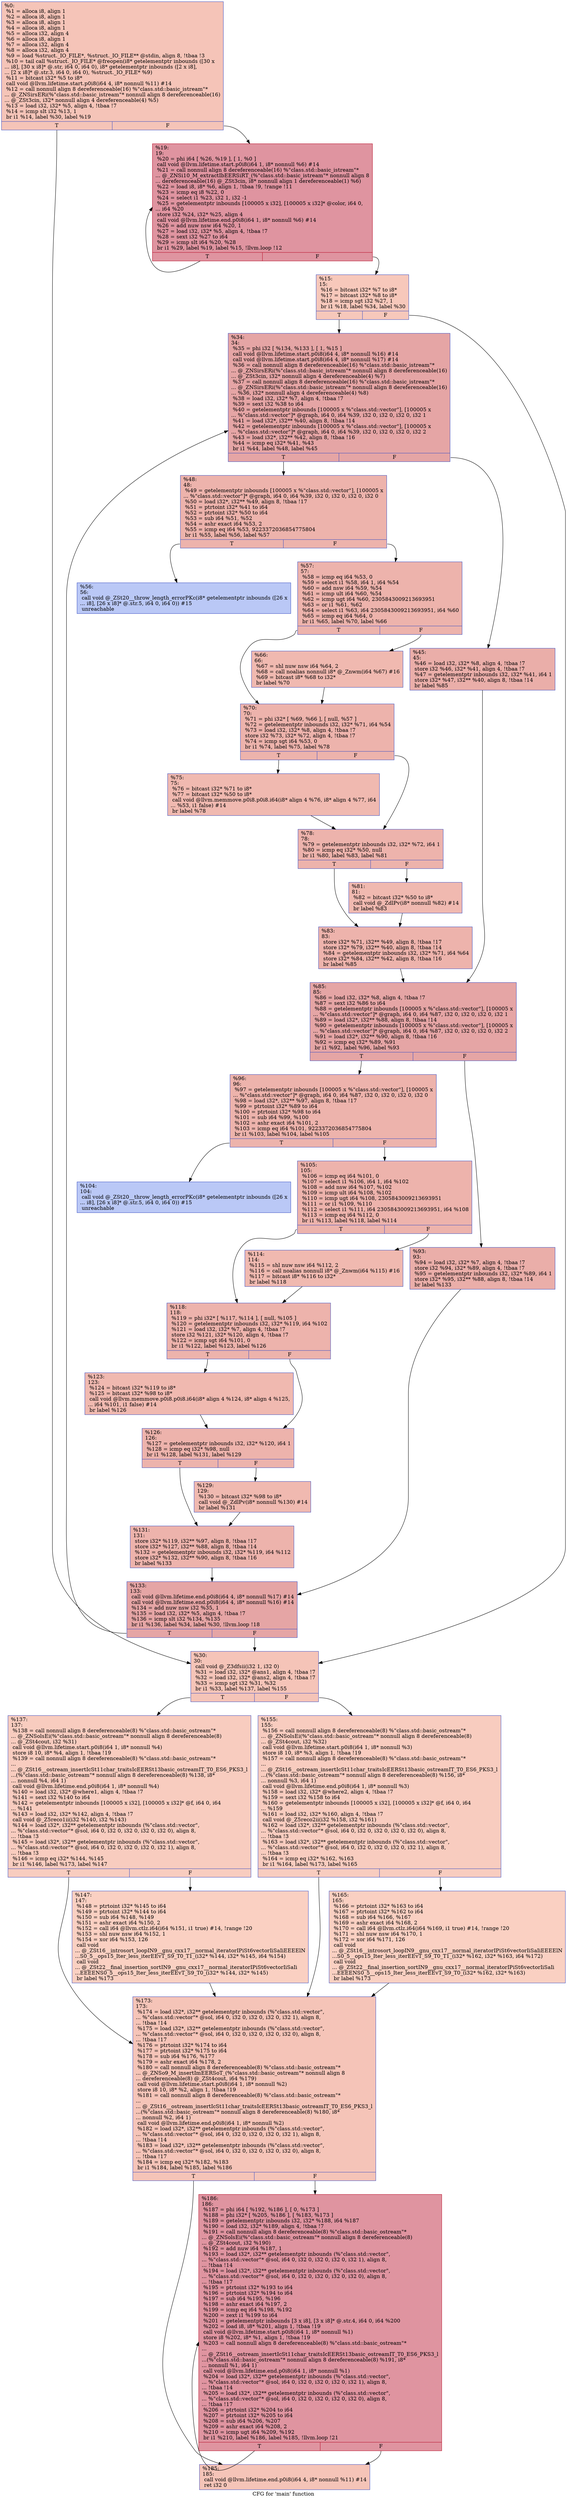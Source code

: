 digraph "CFG for 'main' function" {
	label="CFG for 'main' function";

	Node0x5633ec90f3b0 [shape=record,color="#3d50c3ff", style=filled, fillcolor="#e97a5f70",label="{%0:\l  %1 = alloca i8, align 1\l  %2 = alloca i8, align 1\l  %3 = alloca i8, align 1\l  %4 = alloca i8, align 1\l  %5 = alloca i32, align 4\l  %6 = alloca i8, align 1\l  %7 = alloca i32, align 4\l  %8 = alloca i32, align 4\l  %9 = load %struct._IO_FILE*, %struct._IO_FILE** @stdin, align 8, !tbaa !3\l  %10 = tail call %struct._IO_FILE* @freopen(i8* getelementptr inbounds ([30 x\l... i8], [30 x i8]* @.str, i64 0, i64 0), i8* getelementptr inbounds ([2 x i8],\l... [2 x i8]* @.str.3, i64 0, i64 0), %struct._IO_FILE* %9)\l  %11 = bitcast i32* %5 to i8*\l  call void @llvm.lifetime.start.p0i8(i64 4, i8* nonnull %11) #14\l  %12 = call nonnull align 8 dereferenceable(16) %\"class.std::basic_istream\"*\l... @_ZNSirsERi(%\"class.std::basic_istream\"* nonnull align 8 dereferenceable(16)\l... @_ZSt3cin, i32* nonnull align 4 dereferenceable(4) %5)\l  %13 = load i32, i32* %5, align 4, !tbaa !7\l  %14 = icmp slt i32 %13, 1\l  br i1 %14, label %30, label %19\l|{<s0>T|<s1>F}}"];
	Node0x5633ec90f3b0:s0 -> Node0x5633ec9108e0;
	Node0x5633ec90f3b0:s1 -> Node0x5633ec910930;
	Node0x5633ec910a30 [shape=record,color="#3d50c3ff", style=filled, fillcolor="#ed836670",label="{%15:\l15:                                               \l  %16 = bitcast i32* %7 to i8*\l  %17 = bitcast i32* %8 to i8*\l  %18 = icmp sgt i32 %27, 1\l  br i1 %18, label %34, label %30\l|{<s0>T|<s1>F}}"];
	Node0x5633ec910a30:s0 -> Node0x5633ec910b60;
	Node0x5633ec910a30:s1 -> Node0x5633ec9108e0;
	Node0x5633ec910930 [shape=record,color="#b70d28ff", style=filled, fillcolor="#b70d2870",label="{%19:\l19:                                               \l  %20 = phi i64 [ %26, %19 ], [ 1, %0 ]\l  call void @llvm.lifetime.start.p0i8(i64 1, i8* nonnull %6) #14\l  %21 = call nonnull align 8 dereferenceable(16) %\"class.std::basic_istream\"*\l... @_ZNSi10_M_extractIbEERSiRT_(%\"class.std::basic_istream\"* nonnull align 8\l... dereferenceable(16) @_ZSt3cin, i8* nonnull align 1 dereferenceable(1) %6)\l  %22 = load i8, i8* %6, align 1, !tbaa !9, !range !11\l  %23 = icmp eq i8 %22, 0\l  %24 = select i1 %23, i32 1, i32 -1\l  %25 = getelementptr inbounds [100005 x i32], [100005 x i32]* @color, i64 0,\l... i64 %20\l  store i32 %24, i32* %25, align 4\l  call void @llvm.lifetime.end.p0i8(i64 1, i8* nonnull %6) #14\l  %26 = add nuw nsw i64 %20, 1\l  %27 = load i32, i32* %5, align 4, !tbaa !7\l  %28 = sext i32 %27 to i64\l  %29 = icmp slt i64 %20, %28\l  br i1 %29, label %19, label %15, !llvm.loop !12\l|{<s0>T|<s1>F}}"];
	Node0x5633ec910930:s0 -> Node0x5633ec910930;
	Node0x5633ec910930:s1 -> Node0x5633ec910a30;
	Node0x5633ec9108e0 [shape=record,color="#3d50c3ff", style=filled, fillcolor="#e97a5f70",label="{%30:\l30:                                               \l  call void @_Z3dfsii(i32 1, i32 0)\l  %31 = load i32, i32* @ans1, align 4, !tbaa !7\l  %32 = load i32, i32* @ans2, align 4, !tbaa !7\l  %33 = icmp sgt i32 %31, %32\l  br i1 %33, label %137, label %155\l|{<s0>T|<s1>F}}"];
	Node0x5633ec9108e0:s0 -> Node0x5633ec912880;
	Node0x5633ec9108e0:s1 -> Node0x5633ec9128d0;
	Node0x5633ec910b60 [shape=record,color="#3d50c3ff", style=filled, fillcolor="#c5333470",label="{%34:\l34:                                               \l  %35 = phi i32 [ %134, %133 ], [ 1, %15 ]\l  call void @llvm.lifetime.start.p0i8(i64 4, i8* nonnull %16) #14\l  call void @llvm.lifetime.start.p0i8(i64 4, i8* nonnull %17) #14\l  %36 = call nonnull align 8 dereferenceable(16) %\"class.std::basic_istream\"*\l... @_ZNSirsERi(%\"class.std::basic_istream\"* nonnull align 8 dereferenceable(16)\l... @_ZSt3cin, i32* nonnull align 4 dereferenceable(4) %7)\l  %37 = call nonnull align 8 dereferenceable(16) %\"class.std::basic_istream\"*\l... @_ZNSirsERi(%\"class.std::basic_istream\"* nonnull align 8 dereferenceable(16)\l... %36, i32* nonnull align 4 dereferenceable(4) %8)\l  %38 = load i32, i32* %7, align 4, !tbaa !7\l  %39 = sext i32 %38 to i64\l  %40 = getelementptr inbounds [100005 x %\"class.std::vector\"], [100005 x\l... %\"class.std::vector\"]* @graph, i64 0, i64 %39, i32 0, i32 0, i32 0, i32 1\l  %41 = load i32*, i32** %40, align 8, !tbaa !14\l  %42 = getelementptr inbounds [100005 x %\"class.std::vector\"], [100005 x\l... %\"class.std::vector\"]* @graph, i64 0, i64 %39, i32 0, i32 0, i32 0, i32 2\l  %43 = load i32*, i32** %42, align 8, !tbaa !16\l  %44 = icmp eq i32* %41, %43\l  br i1 %44, label %48, label %45\l|{<s0>T|<s1>F}}"];
	Node0x5633ec910b60:s0 -> Node0x5633ec9134a0;
	Node0x5633ec910b60:s1 -> Node0x5633ec913530;
	Node0x5633ec913530 [shape=record,color="#3d50c3ff", style=filled, fillcolor="#d0473d70",label="{%45:\l45:                                               \l  %46 = load i32, i32* %8, align 4, !tbaa !7\l  store i32 %46, i32* %41, align 4, !tbaa !7\l  %47 = getelementptr inbounds i32, i32* %41, i64 1\l  store i32* %47, i32** %40, align 8, !tbaa !14\l  br label %85\l}"];
	Node0x5633ec913530 -> Node0x5633ec9138a0;
	Node0x5633ec9134a0 [shape=record,color="#3d50c3ff", style=filled, fillcolor="#d6524470",label="{%48:\l48:                                               \l  %49 = getelementptr inbounds [100005 x %\"class.std::vector\"], [100005 x\l... %\"class.std::vector\"]* @graph, i64 0, i64 %39, i32 0, i32 0, i32 0, i32 0\l  %50 = load i32*, i32** %49, align 8, !tbaa !17\l  %51 = ptrtoint i32* %41 to i64\l  %52 = ptrtoint i32* %50 to i64\l  %53 = sub i64 %51, %52\l  %54 = ashr exact i64 %53, 2\l  %55 = icmp eq i64 %53, 9223372036854775804\l  br i1 %55, label %56, label %57\l|{<s0>T|<s1>F}}"];
	Node0x5633ec9134a0:s0 -> Node0x5633ec913da0;
	Node0x5633ec9134a0:s1 -> Node0x5633ec913df0;
	Node0x5633ec913da0 [shape=record,color="#3d50c3ff", style=filled, fillcolor="#6282ea70",label="{%56:\l56:                                               \l  call void @_ZSt20__throw_length_errorPKc(i8* getelementptr inbounds ([26 x\l... i8], [26 x i8]* @.str.5, i64 0, i64 0)) #15\l  unreachable\l}"];
	Node0x5633ec913df0 [shape=record,color="#3d50c3ff", style=filled, fillcolor="#d6524470",label="{%57:\l57:                                               \l  %58 = icmp eq i64 %53, 0\l  %59 = select i1 %58, i64 1, i64 %54\l  %60 = add nsw i64 %59, %54\l  %61 = icmp ult i64 %60, %54\l  %62 = icmp ugt i64 %60, 2305843009213693951\l  %63 = or i1 %61, %62\l  %64 = select i1 %63, i64 2305843009213693951, i64 %60\l  %65 = icmp eq i64 %64, 0\l  br i1 %65, label %70, label %66\l|{<s0>T|<s1>F}}"];
	Node0x5633ec913df0:s0 -> Node0x5633ec914530;
	Node0x5633ec913df0:s1 -> Node0x5633ec914580;
	Node0x5633ec914580 [shape=record,color="#3d50c3ff", style=filled, fillcolor="#de614d70",label="{%66:\l66:                                               \l  %67 = shl nuw nsw i64 %64, 2\l  %68 = call noalias nonnull i8* @_Znwm(i64 %67) #16\l  %69 = bitcast i8* %68 to i32*\l  br label %70\l}"];
	Node0x5633ec914580 -> Node0x5633ec914530;
	Node0x5633ec914530 [shape=record,color="#3d50c3ff", style=filled, fillcolor="#d6524470",label="{%70:\l70:                                               \l  %71 = phi i32* [ %69, %66 ], [ null, %57 ]\l  %72 = getelementptr inbounds i32, i32* %71, i64 %54\l  %73 = load i32, i32* %8, align 4, !tbaa !7\l  store i32 %73, i32* %72, align 4, !tbaa !7\l  %74 = icmp sgt i64 %53, 0\l  br i1 %74, label %75, label %78\l|{<s0>T|<s1>F}}"];
	Node0x5633ec914530:s0 -> Node0x5633ec914be0;
	Node0x5633ec914530:s1 -> Node0x5633ec914c30;
	Node0x5633ec914be0 [shape=record,color="#3d50c3ff", style=filled, fillcolor="#de614d70",label="{%75:\l75:                                               \l  %76 = bitcast i32* %71 to i8*\l  %77 = bitcast i32* %50 to i8*\l  call void @llvm.memmove.p0i8.p0i8.i64(i8* align 4 %76, i8* align 4 %77, i64\l... %53, i1 false) #14\l  br label %78\l}"];
	Node0x5633ec914be0 -> Node0x5633ec914c30;
	Node0x5633ec914c30 [shape=record,color="#3d50c3ff", style=filled, fillcolor="#d6524470",label="{%78:\l78:                                               \l  %79 = getelementptr inbounds i32, i32* %72, i64 1\l  %80 = icmp eq i32* %50, null\l  br i1 %80, label %83, label %81\l|{<s0>T|<s1>F}}"];
	Node0x5633ec914c30:s0 -> Node0x5633ec915140;
	Node0x5633ec914c30:s1 -> Node0x5633ec915190;
	Node0x5633ec915190 [shape=record,color="#3d50c3ff", style=filled, fillcolor="#de614d70",label="{%81:\l81:                                               \l  %82 = bitcast i32* %50 to i8*\l  call void @_ZdlPv(i8* nonnull %82) #14\l  br label %83\l}"];
	Node0x5633ec915190 -> Node0x5633ec915140;
	Node0x5633ec915140 [shape=record,color="#3d50c3ff", style=filled, fillcolor="#d6524470",label="{%83:\l83:                                               \l  store i32* %71, i32** %49, align 8, !tbaa !17\l  store i32* %79, i32** %40, align 8, !tbaa !14\l  %84 = getelementptr inbounds i32, i32* %71, i64 %64\l  store i32* %84, i32** %42, align 8, !tbaa !16\l  br label %85\l}"];
	Node0x5633ec915140 -> Node0x5633ec9138a0;
	Node0x5633ec9138a0 [shape=record,color="#3d50c3ff", style=filled, fillcolor="#c5333470",label="{%85:\l85:                                               \l  %86 = load i32, i32* %8, align 4, !tbaa !7\l  %87 = sext i32 %86 to i64\l  %88 = getelementptr inbounds [100005 x %\"class.std::vector\"], [100005 x\l... %\"class.std::vector\"]* @graph, i64 0, i64 %87, i32 0, i32 0, i32 0, i32 1\l  %89 = load i32*, i32** %88, align 8, !tbaa !14\l  %90 = getelementptr inbounds [100005 x %\"class.std::vector\"], [100005 x\l... %\"class.std::vector\"]* @graph, i64 0, i64 %87, i32 0, i32 0, i32 0, i32 2\l  %91 = load i32*, i32** %90, align 8, !tbaa !16\l  %92 = icmp eq i32* %89, %91\l  br i1 %92, label %96, label %93\l|{<s0>T|<s1>F}}"];
	Node0x5633ec9138a0:s0 -> Node0x5633ec916000;
	Node0x5633ec9138a0:s1 -> Node0x5633ec916050;
	Node0x5633ec916050 [shape=record,color="#3d50c3ff", style=filled, fillcolor="#d0473d70",label="{%93:\l93:                                               \l  %94 = load i32, i32* %7, align 4, !tbaa !7\l  store i32 %94, i32* %89, align 4, !tbaa !7\l  %95 = getelementptr inbounds i32, i32* %89, i64 1\l  store i32* %95, i32** %88, align 8, !tbaa !14\l  br label %133\l}"];
	Node0x5633ec916050 -> Node0x5633ec912a10;
	Node0x5633ec916000 [shape=record,color="#3d50c3ff", style=filled, fillcolor="#d6524470",label="{%96:\l96:                                               \l  %97 = getelementptr inbounds [100005 x %\"class.std::vector\"], [100005 x\l... %\"class.std::vector\"]* @graph, i64 0, i64 %87, i32 0, i32 0, i32 0, i32 0\l  %98 = load i32*, i32** %97, align 8, !tbaa !17\l  %99 = ptrtoint i32* %89 to i64\l  %100 = ptrtoint i32* %98 to i64\l  %101 = sub i64 %99, %100\l  %102 = ashr exact i64 %101, 2\l  %103 = icmp eq i64 %101, 9223372036854775804\l  br i1 %103, label %104, label %105\l|{<s0>T|<s1>F}}"];
	Node0x5633ec916000:s0 -> Node0x5633ec916830;
	Node0x5633ec916000:s1 -> Node0x5633ec916880;
	Node0x5633ec916830 [shape=record,color="#3d50c3ff", style=filled, fillcolor="#6282ea70",label="{%104:\l104:                                              \l  call void @_ZSt20__throw_length_errorPKc(i8* getelementptr inbounds ([26 x\l... i8], [26 x i8]* @.str.5, i64 0, i64 0)) #15\l  unreachable\l}"];
	Node0x5633ec916880 [shape=record,color="#3d50c3ff", style=filled, fillcolor="#d6524470",label="{%105:\l105:                                              \l  %106 = icmp eq i64 %101, 0\l  %107 = select i1 %106, i64 1, i64 %102\l  %108 = add nsw i64 %107, %102\l  %109 = icmp ult i64 %108, %102\l  %110 = icmp ugt i64 %108, 2305843009213693951\l  %111 = or i1 %109, %110\l  %112 = select i1 %111, i64 2305843009213693951, i64 %108\l  %113 = icmp eq i64 %112, 0\l  br i1 %113, label %118, label %114\l|{<s0>T|<s1>F}}"];
	Node0x5633ec916880:s0 -> Node0x5633ec916fa0;
	Node0x5633ec916880:s1 -> Node0x5633ec916ff0;
	Node0x5633ec916ff0 [shape=record,color="#3d50c3ff", style=filled, fillcolor="#de614d70",label="{%114:\l114:                                              \l  %115 = shl nuw nsw i64 %112, 2\l  %116 = call noalias nonnull i8* @_Znwm(i64 %115) #16\l  %117 = bitcast i8* %116 to i32*\l  br label %118\l}"];
	Node0x5633ec916ff0 -> Node0x5633ec916fa0;
	Node0x5633ec916fa0 [shape=record,color="#3d50c3ff", style=filled, fillcolor="#d6524470",label="{%118:\l118:                                              \l  %119 = phi i32* [ %117, %114 ], [ null, %105 ]\l  %120 = getelementptr inbounds i32, i32* %119, i64 %102\l  %121 = load i32, i32* %7, align 4, !tbaa !7\l  store i32 %121, i32* %120, align 4, !tbaa !7\l  %122 = icmp sgt i64 %101, 0\l  br i1 %122, label %123, label %126\l|{<s0>T|<s1>F}}"];
	Node0x5633ec916fa0:s0 -> Node0x5633ec917650;
	Node0x5633ec916fa0:s1 -> Node0x5633ec9176a0;
	Node0x5633ec917650 [shape=record,color="#3d50c3ff", style=filled, fillcolor="#de614d70",label="{%123:\l123:                                              \l  %124 = bitcast i32* %119 to i8*\l  %125 = bitcast i32* %98 to i8*\l  call void @llvm.memmove.p0i8.p0i8.i64(i8* align 4 %124, i8* align 4 %125,\l... i64 %101, i1 false) #14\l  br label %126\l}"];
	Node0x5633ec917650 -> Node0x5633ec9176a0;
	Node0x5633ec9176a0 [shape=record,color="#3d50c3ff", style=filled, fillcolor="#d6524470",label="{%126:\l126:                                              \l  %127 = getelementptr inbounds i32, i32* %120, i64 1\l  %128 = icmp eq i32* %98, null\l  br i1 %128, label %131, label %129\l|{<s0>T|<s1>F}}"];
	Node0x5633ec9176a0:s0 -> Node0x5633ec9183c0;
	Node0x5633ec9176a0:s1 -> Node0x5633ec918410;
	Node0x5633ec918410 [shape=record,color="#3d50c3ff", style=filled, fillcolor="#de614d70",label="{%129:\l129:                                              \l  %130 = bitcast i32* %98 to i8*\l  call void @_ZdlPv(i8* nonnull %130) #14\l  br label %131\l}"];
	Node0x5633ec918410 -> Node0x5633ec9183c0;
	Node0x5633ec9183c0 [shape=record,color="#3d50c3ff", style=filled, fillcolor="#d6524470",label="{%131:\l131:                                              \l  store i32* %119, i32** %97, align 8, !tbaa !17\l  store i32* %127, i32** %88, align 8, !tbaa !14\l  %132 = getelementptr inbounds i32, i32* %119, i64 %112\l  store i32* %132, i32** %90, align 8, !tbaa !16\l  br label %133\l}"];
	Node0x5633ec9183c0 -> Node0x5633ec912a10;
	Node0x5633ec912a10 [shape=record,color="#3d50c3ff", style=filled, fillcolor="#c5333470",label="{%133:\l133:                                              \l  call void @llvm.lifetime.end.p0i8(i64 4, i8* nonnull %17) #14\l  call void @llvm.lifetime.end.p0i8(i64 4, i8* nonnull %16) #14\l  %134 = add nuw nsw i32 %35, 1\l  %135 = load i32, i32* %5, align 4, !tbaa !7\l  %136 = icmp slt i32 %134, %135\l  br i1 %136, label %34, label %30, !llvm.loop !18\l|{<s0>T|<s1>F}}"];
	Node0x5633ec912a10:s0 -> Node0x5633ec910b60;
	Node0x5633ec912a10:s1 -> Node0x5633ec9108e0;
	Node0x5633ec912880 [shape=record,color="#3d50c3ff", style=filled, fillcolor="#f08b6e70",label="{%137:\l137:                                              \l  %138 = call nonnull align 8 dereferenceable(8) %\"class.std::basic_ostream\"*\l... @_ZNSolsEi(%\"class.std::basic_ostream\"* nonnull align 8 dereferenceable(8)\l... @_ZSt4cout, i32 %31)\l  call void @llvm.lifetime.start.p0i8(i64 1, i8* nonnull %4)\l  store i8 10, i8* %4, align 1, !tbaa !19\l  %139 = call nonnull align 8 dereferenceable(8) %\"class.std::basic_ostream\"*\l...\l... @_ZSt16__ostream_insertIcSt11char_traitsIcEERSt13basic_ostreamIT_T0_ES6_PKS3_l\l...(%\"class.std::basic_ostream\"* nonnull align 8 dereferenceable(8) %138, i8*\l... nonnull %4, i64 1)\l  call void @llvm.lifetime.end.p0i8(i64 1, i8* nonnull %4)\l  %140 = load i32, i32* @where1, align 4, !tbaa !7\l  %141 = sext i32 %140 to i64\l  %142 = getelementptr inbounds [100005 x i32], [100005 x i32]* @f, i64 0, i64\l... %141\l  %143 = load i32, i32* %142, align 4, !tbaa !7\l  call void @_Z5reco1ii(i32 %140, i32 %143)\l  %144 = load i32*, i32** getelementptr inbounds (%\"class.std::vector\",\l... %\"class.std::vector\"* @sol, i64 0, i32 0, i32 0, i32 0, i32 0), align 8,\l... !tbaa !3\l  %145 = load i32*, i32** getelementptr inbounds (%\"class.std::vector\",\l... %\"class.std::vector\"* @sol, i64 0, i32 0, i32 0, i32 0, i32 1), align 8,\l... !tbaa !3\l  %146 = icmp eq i32* %144, %145\l  br i1 %146, label %173, label %147\l|{<s0>T|<s1>F}}"];
	Node0x5633ec912880:s0 -> Node0x5633ec919b30;
	Node0x5633ec912880:s1 -> Node0x5633ec919b80;
	Node0x5633ec919b80 [shape=record,color="#3d50c3ff", style=filled, fillcolor="#f3947570",label="{%147:\l147:                                              \l  %148 = ptrtoint i32* %145 to i64\l  %149 = ptrtoint i32* %144 to i64\l  %150 = sub i64 %148, %149\l  %151 = ashr exact i64 %150, 2\l  %152 = call i64 @llvm.ctlz.i64(i64 %151, i1 true) #14, !range !20\l  %153 = shl nuw nsw i64 %152, 1\l  %154 = xor i64 %153, 126\l  call void\l... @_ZSt16__introsort_loopIN9__gnu_cxx17__normal_iteratorIPiSt6vectorIiSaIiEEEElN\l...S0_5__ops15_Iter_less_iterEEvT_S9_T0_T1_(i32* %144, i32* %145, i64 %154)\l  call void\l... @_ZSt22__final_insertion_sortIN9__gnu_cxx17__normal_iteratorIPiSt6vectorIiSaIi\l...EEEENS0_5__ops15_Iter_less_iterEEvT_S9_T0_(i32* %144, i32* %145)\l  br label %173\l}"];
	Node0x5633ec919b80 -> Node0x5633ec919b30;
	Node0x5633ec9128d0 [shape=record,color="#3d50c3ff", style=filled, fillcolor="#f08b6e70",label="{%155:\l155:                                              \l  %156 = call nonnull align 8 dereferenceable(8) %\"class.std::basic_ostream\"*\l... @_ZNSolsEi(%\"class.std::basic_ostream\"* nonnull align 8 dereferenceable(8)\l... @_ZSt4cout, i32 %32)\l  call void @llvm.lifetime.start.p0i8(i64 1, i8* nonnull %3)\l  store i8 10, i8* %3, align 1, !tbaa !19\l  %157 = call nonnull align 8 dereferenceable(8) %\"class.std::basic_ostream\"*\l...\l... @_ZSt16__ostream_insertIcSt11char_traitsIcEERSt13basic_ostreamIT_T0_ES6_PKS3_l\l...(%\"class.std::basic_ostream\"* nonnull align 8 dereferenceable(8) %156, i8*\l... nonnull %3, i64 1)\l  call void @llvm.lifetime.end.p0i8(i64 1, i8* nonnull %3)\l  %158 = load i32, i32* @where2, align 4, !tbaa !7\l  %159 = sext i32 %158 to i64\l  %160 = getelementptr inbounds [100005 x i32], [100005 x i32]* @f, i64 0, i64\l... %159\l  %161 = load i32, i32* %160, align 4, !tbaa !7\l  call void @_Z5reco2ii(i32 %158, i32 %161)\l  %162 = load i32*, i32** getelementptr inbounds (%\"class.std::vector\",\l... %\"class.std::vector\"* @sol, i64 0, i32 0, i32 0, i32 0, i32 0), align 8,\l... !tbaa !3\l  %163 = load i32*, i32** getelementptr inbounds (%\"class.std::vector\",\l... %\"class.std::vector\"* @sol, i64 0, i32 0, i32 0, i32 0, i32 1), align 8,\l... !tbaa !3\l  %164 = icmp eq i32* %162, %163\l  br i1 %164, label %173, label %165\l|{<s0>T|<s1>F}}"];
	Node0x5633ec9128d0:s0 -> Node0x5633ec919b30;
	Node0x5633ec9128d0:s1 -> Node0x5633ec91b7d0;
	Node0x5633ec91b7d0 [shape=record,color="#3d50c3ff", style=filled, fillcolor="#f3947570",label="{%165:\l165:                                              \l  %166 = ptrtoint i32* %163 to i64\l  %167 = ptrtoint i32* %162 to i64\l  %168 = sub i64 %166, %167\l  %169 = ashr exact i64 %168, 2\l  %170 = call i64 @llvm.ctlz.i64(i64 %169, i1 true) #14, !range !20\l  %171 = shl nuw nsw i64 %170, 1\l  %172 = xor i64 %171, 126\l  call void\l... @_ZSt16__introsort_loopIN9__gnu_cxx17__normal_iteratorIPiSt6vectorIiSaIiEEEElN\l...S0_5__ops15_Iter_less_iterEEvT_S9_T0_T1_(i32* %162, i32* %163, i64 %172)\l  call void\l... @_ZSt22__final_insertion_sortIN9__gnu_cxx17__normal_iteratorIPiSt6vectorIiSaIi\l...EEEENS0_5__ops15_Iter_less_iterEEvT_S9_T0_(i32* %162, i32* %163)\l  br label %173\l}"];
	Node0x5633ec91b7d0 -> Node0x5633ec919b30;
	Node0x5633ec919b30 [shape=record,color="#3d50c3ff", style=filled, fillcolor="#e97a5f70",label="{%173:\l173:                                              \l  %174 = load i32*, i32** getelementptr inbounds (%\"class.std::vector\",\l... %\"class.std::vector\"* @sol, i64 0, i32 0, i32 0, i32 0, i32 1), align 8,\l... !tbaa !14\l  %175 = load i32*, i32** getelementptr inbounds (%\"class.std::vector\",\l... %\"class.std::vector\"* @sol, i64 0, i32 0, i32 0, i32 0, i32 0), align 8,\l... !tbaa !17\l  %176 = ptrtoint i32* %174 to i64\l  %177 = ptrtoint i32* %175 to i64\l  %178 = sub i64 %176, %177\l  %179 = ashr exact i64 %178, 2\l  %180 = call nonnull align 8 dereferenceable(8) %\"class.std::basic_ostream\"*\l... @_ZNSo9_M_insertImEERSoT_(%\"class.std::basic_ostream\"* nonnull align 8\l... dereferenceable(8) @_ZSt4cout, i64 %179)\l  call void @llvm.lifetime.start.p0i8(i64 1, i8* nonnull %2)\l  store i8 10, i8* %2, align 1, !tbaa !19\l  %181 = call nonnull align 8 dereferenceable(8) %\"class.std::basic_ostream\"*\l...\l... @_ZSt16__ostream_insertIcSt11char_traitsIcEERSt13basic_ostreamIT_T0_ES6_PKS3_l\l...(%\"class.std::basic_ostream\"* nonnull align 8 dereferenceable(8) %180, i8*\l... nonnull %2, i64 1)\l  call void @llvm.lifetime.end.p0i8(i64 1, i8* nonnull %2)\l  %182 = load i32*, i32** getelementptr inbounds (%\"class.std::vector\",\l... %\"class.std::vector\"* @sol, i64 0, i32 0, i32 0, i32 0, i32 1), align 8,\l... !tbaa !14\l  %183 = load i32*, i32** getelementptr inbounds (%\"class.std::vector\",\l... %\"class.std::vector\"* @sol, i64 0, i32 0, i32 0, i32 0, i32 0), align 8,\l... !tbaa !17\l  %184 = icmp eq i32* %182, %183\l  br i1 %184, label %185, label %186\l|{<s0>T|<s1>F}}"];
	Node0x5633ec919b30:s0 -> Node0x5633ec91cf30;
	Node0x5633ec919b30:s1 -> Node0x5633ec91cf80;
	Node0x5633ec91cf30 [shape=record,color="#3d50c3ff", style=filled, fillcolor="#e97a5f70",label="{%185:\l185:                                              \l  call void @llvm.lifetime.end.p0i8(i64 4, i8* nonnull %11) #14\l  ret i32 0\l}"];
	Node0x5633ec91cf80 [shape=record,color="#b70d28ff", style=filled, fillcolor="#b70d2870",label="{%186:\l186:                                              \l  %187 = phi i64 [ %192, %186 ], [ 0, %173 ]\l  %188 = phi i32* [ %205, %186 ], [ %183, %173 ]\l  %189 = getelementptr inbounds i32, i32* %188, i64 %187\l  %190 = load i32, i32* %189, align 4, !tbaa !7\l  %191 = call nonnull align 8 dereferenceable(8) %\"class.std::basic_ostream\"*\l... @_ZNSolsEi(%\"class.std::basic_ostream\"* nonnull align 8 dereferenceable(8)\l... @_ZSt4cout, i32 %190)\l  %192 = add nuw i64 %187, 1\l  %193 = load i32*, i32** getelementptr inbounds (%\"class.std::vector\",\l... %\"class.std::vector\"* @sol, i64 0, i32 0, i32 0, i32 0, i32 1), align 8,\l... !tbaa !14\l  %194 = load i32*, i32** getelementptr inbounds (%\"class.std::vector\",\l... %\"class.std::vector\"* @sol, i64 0, i32 0, i32 0, i32 0, i32 0), align 8,\l... !tbaa !17\l  %195 = ptrtoint i32* %193 to i64\l  %196 = ptrtoint i32* %194 to i64\l  %197 = sub i64 %195, %196\l  %198 = ashr exact i64 %197, 2\l  %199 = icmp eq i64 %198, %192\l  %200 = zext i1 %199 to i64\l  %201 = getelementptr inbounds [3 x i8], [3 x i8]* @.str.4, i64 0, i64 %200\l  %202 = load i8, i8* %201, align 1, !tbaa !19\l  call void @llvm.lifetime.start.p0i8(i64 1, i8* nonnull %1)\l  store i8 %202, i8* %1, align 1, !tbaa !19\l  %203 = call nonnull align 8 dereferenceable(8) %\"class.std::basic_ostream\"*\l...\l... @_ZSt16__ostream_insertIcSt11char_traitsIcEERSt13basic_ostreamIT_T0_ES6_PKS3_l\l...(%\"class.std::basic_ostream\"* nonnull align 8 dereferenceable(8) %191, i8*\l... nonnull %1, i64 1)\l  call void @llvm.lifetime.end.p0i8(i64 1, i8* nonnull %1)\l  %204 = load i32*, i32** getelementptr inbounds (%\"class.std::vector\",\l... %\"class.std::vector\"* @sol, i64 0, i32 0, i32 0, i32 0, i32 1), align 8,\l... !tbaa !14\l  %205 = load i32*, i32** getelementptr inbounds (%\"class.std::vector\",\l... %\"class.std::vector\"* @sol, i64 0, i32 0, i32 0, i32 0, i32 0), align 8,\l... !tbaa !17\l  %206 = ptrtoint i32* %204 to i64\l  %207 = ptrtoint i32* %205 to i64\l  %208 = sub i64 %206, %207\l  %209 = ashr exact i64 %208, 2\l  %210 = icmp ugt i64 %209, %192\l  br i1 %210, label %186, label %185, !llvm.loop !21\l|{<s0>T|<s1>F}}"];
	Node0x5633ec91cf80:s0 -> Node0x5633ec91cf80;
	Node0x5633ec91cf80:s1 -> Node0x5633ec91cf30;
}
